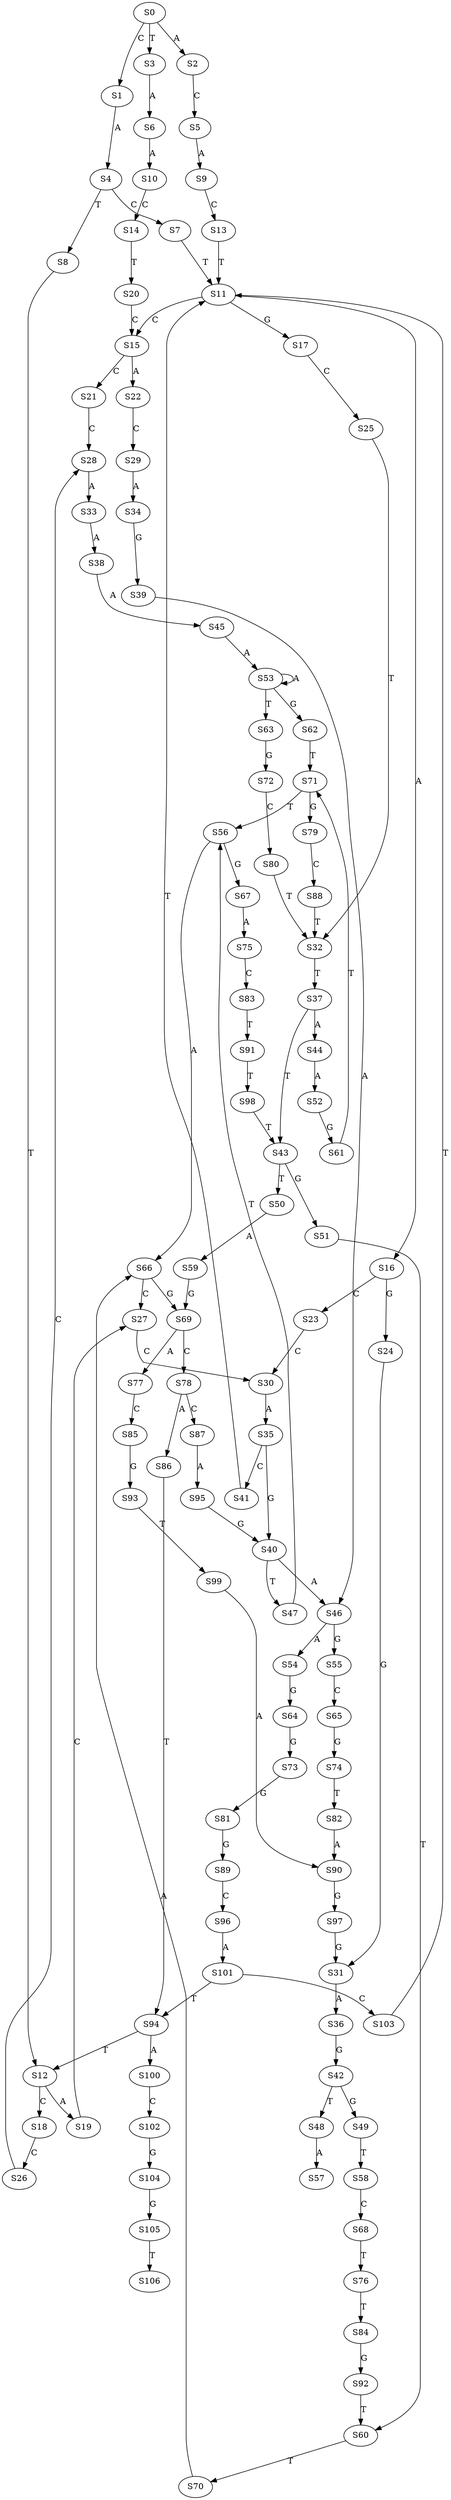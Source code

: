 strict digraph  {
	S0 -> S1 [ label = C ];
	S0 -> S2 [ label = A ];
	S0 -> S3 [ label = T ];
	S1 -> S4 [ label = A ];
	S2 -> S5 [ label = C ];
	S3 -> S6 [ label = A ];
	S4 -> S7 [ label = C ];
	S4 -> S8 [ label = T ];
	S5 -> S9 [ label = A ];
	S6 -> S10 [ label = A ];
	S7 -> S11 [ label = T ];
	S8 -> S12 [ label = T ];
	S9 -> S13 [ label = C ];
	S10 -> S14 [ label = C ];
	S11 -> S15 [ label = C ];
	S11 -> S16 [ label = A ];
	S11 -> S17 [ label = G ];
	S12 -> S18 [ label = C ];
	S12 -> S19 [ label = A ];
	S13 -> S11 [ label = T ];
	S14 -> S20 [ label = T ];
	S15 -> S21 [ label = C ];
	S15 -> S22 [ label = A ];
	S16 -> S23 [ label = C ];
	S16 -> S24 [ label = G ];
	S17 -> S25 [ label = C ];
	S18 -> S26 [ label = C ];
	S19 -> S27 [ label = C ];
	S20 -> S15 [ label = C ];
	S21 -> S28 [ label = C ];
	S22 -> S29 [ label = C ];
	S23 -> S30 [ label = C ];
	S24 -> S31 [ label = G ];
	S25 -> S32 [ label = T ];
	S26 -> S28 [ label = C ];
	S27 -> S30 [ label = C ];
	S28 -> S33 [ label = A ];
	S29 -> S34 [ label = A ];
	S30 -> S35 [ label = A ];
	S31 -> S36 [ label = A ];
	S32 -> S37 [ label = T ];
	S33 -> S38 [ label = A ];
	S34 -> S39 [ label = G ];
	S35 -> S40 [ label = G ];
	S35 -> S41 [ label = C ];
	S36 -> S42 [ label = G ];
	S37 -> S43 [ label = T ];
	S37 -> S44 [ label = A ];
	S38 -> S45 [ label = A ];
	S39 -> S46 [ label = A ];
	S40 -> S46 [ label = A ];
	S40 -> S47 [ label = T ];
	S41 -> S11 [ label = T ];
	S42 -> S48 [ label = T ];
	S42 -> S49 [ label = G ];
	S43 -> S50 [ label = T ];
	S43 -> S51 [ label = G ];
	S44 -> S52 [ label = A ];
	S45 -> S53 [ label = A ];
	S46 -> S54 [ label = A ];
	S46 -> S55 [ label = G ];
	S47 -> S56 [ label = T ];
	S48 -> S57 [ label = A ];
	S49 -> S58 [ label = T ];
	S50 -> S59 [ label = A ];
	S51 -> S60 [ label = T ];
	S52 -> S61 [ label = G ];
	S53 -> S62 [ label = G ];
	S53 -> S63 [ label = T ];
	S53 -> S53 [ label = A ];
	S54 -> S64 [ label = G ];
	S55 -> S65 [ label = C ];
	S56 -> S66 [ label = A ];
	S56 -> S67 [ label = G ];
	S58 -> S68 [ label = C ];
	S59 -> S69 [ label = G ];
	S60 -> S70 [ label = T ];
	S61 -> S71 [ label = T ];
	S62 -> S71 [ label = T ];
	S63 -> S72 [ label = G ];
	S64 -> S73 [ label = G ];
	S65 -> S74 [ label = G ];
	S66 -> S69 [ label = G ];
	S66 -> S27 [ label = C ];
	S67 -> S75 [ label = A ];
	S68 -> S76 [ label = T ];
	S69 -> S77 [ label = A ];
	S69 -> S78 [ label = C ];
	S70 -> S66 [ label = A ];
	S71 -> S79 [ label = G ];
	S71 -> S56 [ label = T ];
	S72 -> S80 [ label = C ];
	S73 -> S81 [ label = G ];
	S74 -> S82 [ label = T ];
	S75 -> S83 [ label = C ];
	S76 -> S84 [ label = T ];
	S77 -> S85 [ label = C ];
	S78 -> S86 [ label = A ];
	S78 -> S87 [ label = C ];
	S79 -> S88 [ label = C ];
	S80 -> S32 [ label = T ];
	S81 -> S89 [ label = G ];
	S82 -> S90 [ label = A ];
	S83 -> S91 [ label = T ];
	S84 -> S92 [ label = G ];
	S85 -> S93 [ label = G ];
	S86 -> S94 [ label = T ];
	S87 -> S95 [ label = A ];
	S88 -> S32 [ label = T ];
	S89 -> S96 [ label = C ];
	S90 -> S97 [ label = G ];
	S91 -> S98 [ label = T ];
	S92 -> S60 [ label = T ];
	S93 -> S99 [ label = T ];
	S94 -> S100 [ label = A ];
	S94 -> S12 [ label = T ];
	S95 -> S40 [ label = G ];
	S96 -> S101 [ label = A ];
	S97 -> S31 [ label = G ];
	S98 -> S43 [ label = T ];
	S99 -> S90 [ label = A ];
	S100 -> S102 [ label = C ];
	S101 -> S103 [ label = C ];
	S101 -> S94 [ label = T ];
	S102 -> S104 [ label = G ];
	S103 -> S11 [ label = T ];
	S104 -> S105 [ label = G ];
	S105 -> S106 [ label = T ];
}
